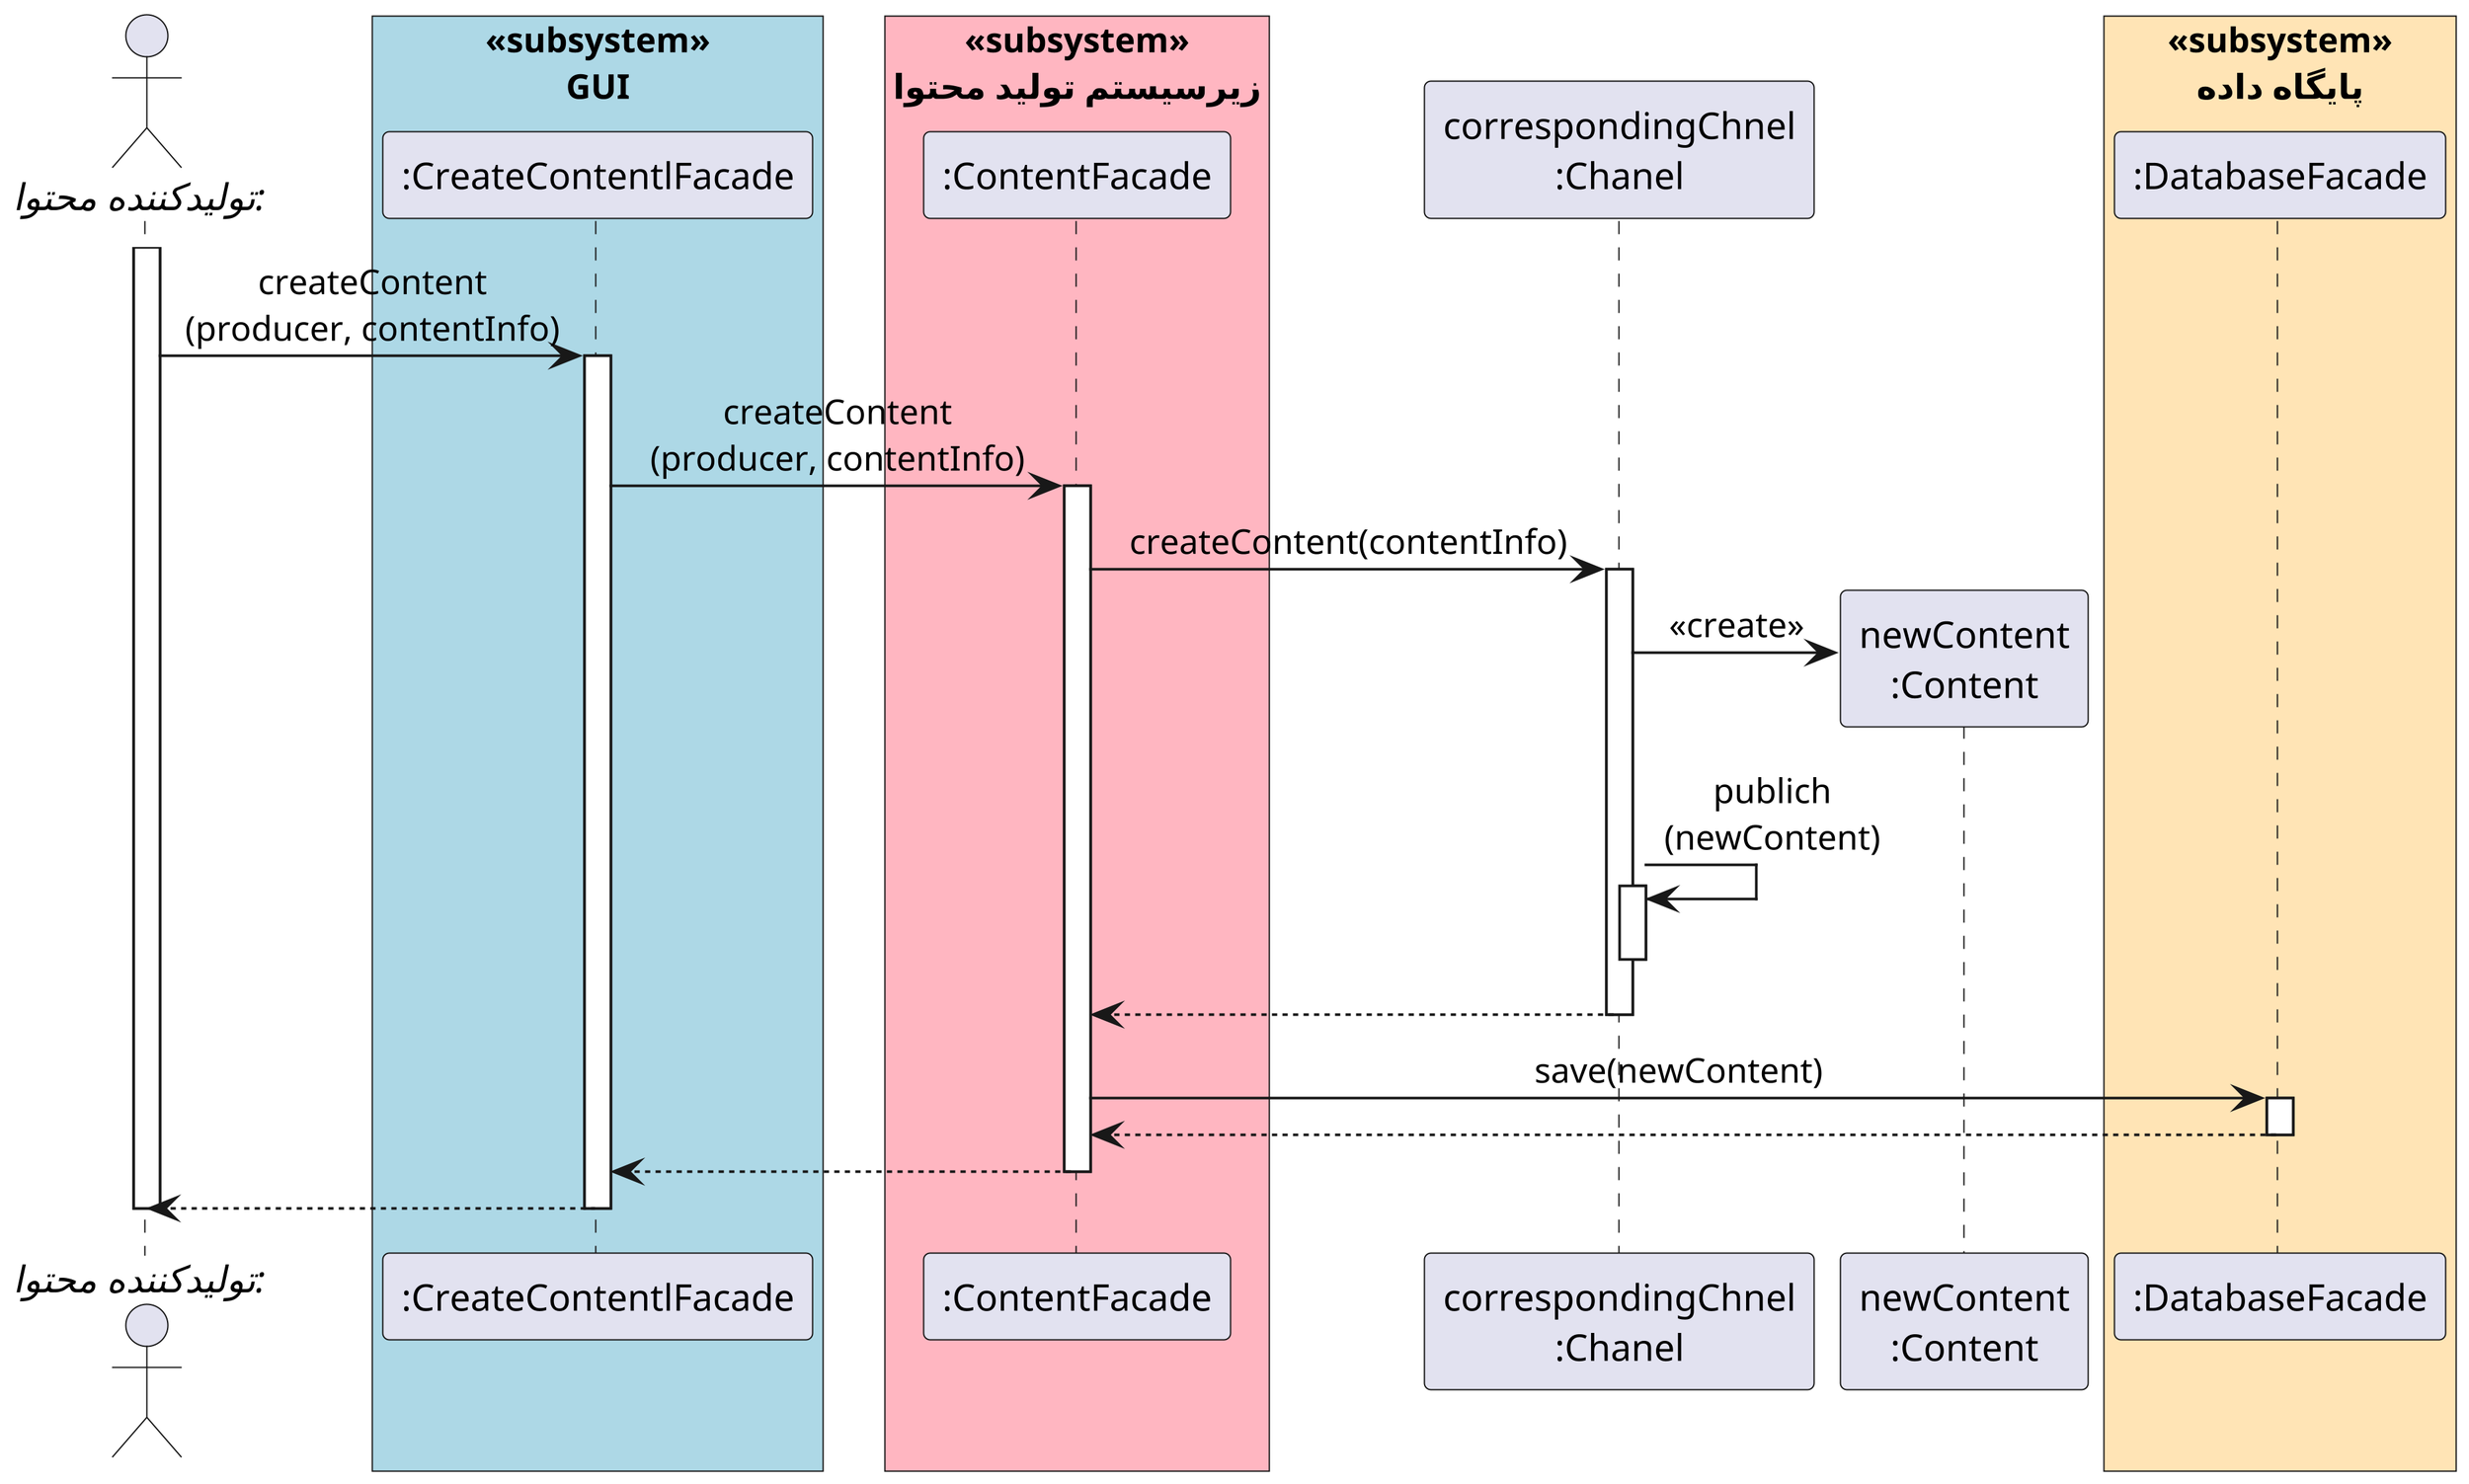 @startuml create_content


scale 4
skinparam DefaultFontName Vazir
skinparam DefaultTextAlignment center

 
actor "//:تولیدکننده محتوا//" as producer
box "«subsystem»\nGUI" #LightBlue
participant ":CreateContentlFacade" as ui
end box
box "«subsystem»\nزیرسیستم تولید محتوا" #LightPink
participant ":ContentFacade" as contentFacade
end box
participant "correspondingChnel\n:Chanel" as chanel
participant "newContent\n:Content" as content
box "«subsystem»\nپایگاه داده" #Moccasin
participant ":DatabaseFacade" as db
end box


activate producer
producer -> ui: createContent\n(producer, contentInfo)
activate ui
ui -> contentFacade: createContent\n(producer, contentInfo)
activate contentFacade
contentFacade -> chanel: createContent(contentInfo)
activate chanel
chanel -> content **: «create»
chanel -> chanel : publich\n(newContent)
activate chanel
deactivate chanel
chanel --> contentFacade
deactivate chanel
contentFacade -> db: save(newContent)
activate db
db --> contentFacade
deactivate db
contentFacade --> ui
deactivate contentFacade
ui --> producer
deactivate ui
deactivate producer


@enduml
